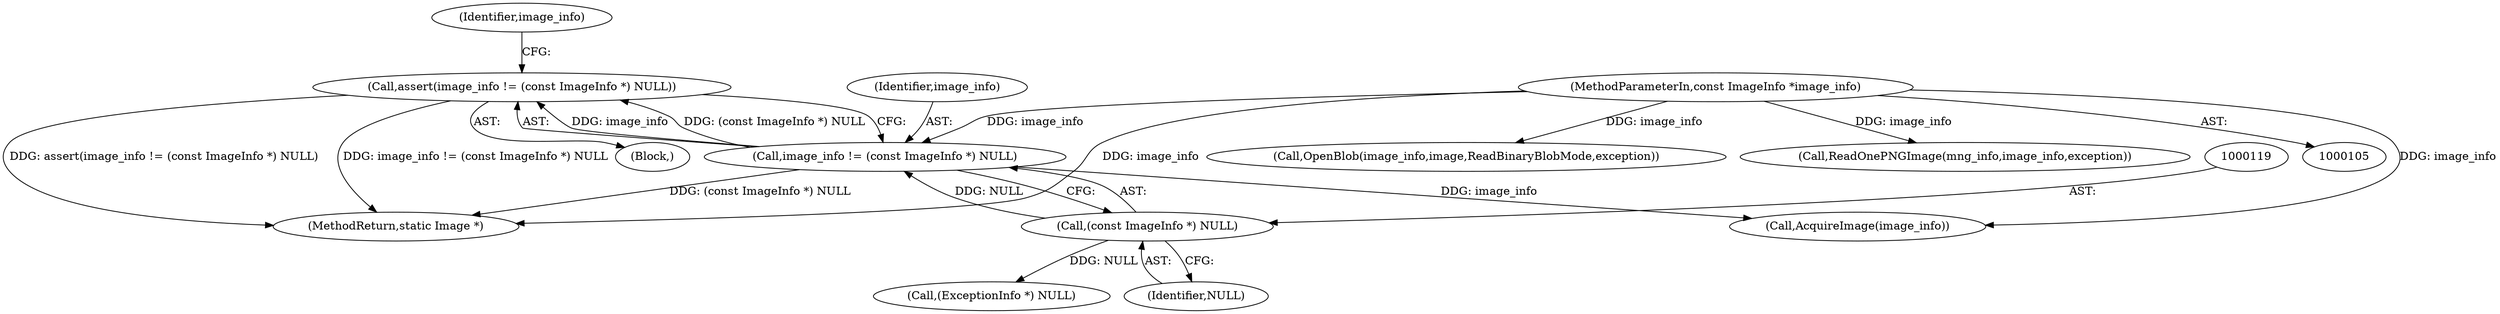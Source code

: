 digraph "0_ImageMagick_aa84944b405acebbeefe871d0f64969b9e9f31ac_0@API" {
"1000115" [label="(Call,assert(image_info != (const ImageInfo *) NULL))"];
"1000116" [label="(Call,image_info != (const ImageInfo *) NULL)"];
"1000106" [label="(MethodParameterIn,const ImageInfo *image_info)"];
"1000118" [label="(Call,(const ImageInfo *) NULL)"];
"1000115" [label="(Call,assert(image_info != (const ImageInfo *) NULL))"];
"1000124" [label="(Identifier,image_info)"];
"1000117" [label="(Identifier,image_info)"];
"1000171" [label="(Call,OpenBlob(image_info,image,ReadBinaryBlobMode,exception))"];
"1000162" [label="(Call,AcquireImage(image_info))"];
"1000145" [label="(Call,(ExceptionInfo *) NULL)"];
"1000243" [label="(Call,ReadOnePNGImage(mng_info,image_info,exception))"];
"1000535" [label="(MethodReturn,static Image *)"];
"1000120" [label="(Identifier,NULL)"];
"1000106" [label="(MethodParameterIn,const ImageInfo *image_info)"];
"1000118" [label="(Call,(const ImageInfo *) NULL)"];
"1000108" [label="(Block,)"];
"1000116" [label="(Call,image_info != (const ImageInfo *) NULL)"];
"1000115" -> "1000108"  [label="AST: "];
"1000115" -> "1000116"  [label="CFG: "];
"1000116" -> "1000115"  [label="AST: "];
"1000124" -> "1000115"  [label="CFG: "];
"1000115" -> "1000535"  [label="DDG: assert(image_info != (const ImageInfo *) NULL)"];
"1000115" -> "1000535"  [label="DDG: image_info != (const ImageInfo *) NULL"];
"1000116" -> "1000115"  [label="DDG: image_info"];
"1000116" -> "1000115"  [label="DDG: (const ImageInfo *) NULL"];
"1000116" -> "1000118"  [label="CFG: "];
"1000117" -> "1000116"  [label="AST: "];
"1000118" -> "1000116"  [label="AST: "];
"1000116" -> "1000535"  [label="DDG: (const ImageInfo *) NULL"];
"1000106" -> "1000116"  [label="DDG: image_info"];
"1000118" -> "1000116"  [label="DDG: NULL"];
"1000116" -> "1000162"  [label="DDG: image_info"];
"1000106" -> "1000105"  [label="AST: "];
"1000106" -> "1000535"  [label="DDG: image_info"];
"1000106" -> "1000162"  [label="DDG: image_info"];
"1000106" -> "1000171"  [label="DDG: image_info"];
"1000106" -> "1000243"  [label="DDG: image_info"];
"1000118" -> "1000120"  [label="CFG: "];
"1000119" -> "1000118"  [label="AST: "];
"1000120" -> "1000118"  [label="AST: "];
"1000118" -> "1000145"  [label="DDG: NULL"];
}

